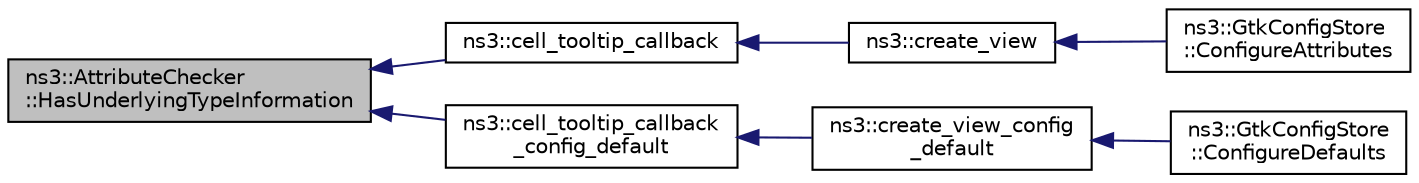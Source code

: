 digraph "ns3::AttributeChecker::HasUnderlyingTypeInformation"
{
  edge [fontname="Helvetica",fontsize="10",labelfontname="Helvetica",labelfontsize="10"];
  node [fontname="Helvetica",fontsize="10",shape=record];
  rankdir="LR";
  Node1 [label="ns3::AttributeChecker\l::HasUnderlyingTypeInformation",height=0.2,width=0.4,color="black", fillcolor="grey75", style="filled", fontcolor="black"];
  Node1 -> Node2 [dir="back",color="midnightblue",fontsize="10",style="solid"];
  Node2 [label="ns3::cell_tooltip_callback",height=0.2,width=0.4,color="black", fillcolor="white", style="filled",URL="$d7/d2e/namespacens3.html#a0b4dc016823f5ae857205ca40e91cc56"];
  Node2 -> Node3 [dir="back",color="midnightblue",fontsize="10",style="solid"];
  Node3 [label="ns3::create_view",height=0.2,width=0.4,color="black", fillcolor="white", style="filled",URL="$d7/d2e/namespacens3.html#ab9bcfcefc473e60e32d1fe4d08431dab"];
  Node3 -> Node4 [dir="back",color="midnightblue",fontsize="10",style="solid"];
  Node4 [label="ns3::GtkConfigStore\l::ConfigureAttributes",height=0.2,width=0.4,color="black", fillcolor="white", style="filled",URL="$db/dd5/classns3_1_1GtkConfigStore.html#a95d2d8169cd6a9770af48f7cf62d24fb"];
  Node1 -> Node5 [dir="back",color="midnightblue",fontsize="10",style="solid"];
  Node5 [label="ns3::cell_tooltip_callback\l_config_default",height=0.2,width=0.4,color="black", fillcolor="white", style="filled",URL="$d7/d2e/namespacens3.html#a614e487215e562d0b6ac0b3b3f443f20"];
  Node5 -> Node6 [dir="back",color="midnightblue",fontsize="10",style="solid"];
  Node6 [label="ns3::create_view_config\l_default",height=0.2,width=0.4,color="black", fillcolor="white", style="filled",URL="$d7/d2e/namespacens3.html#a9b0de38431169a0ec08415d6f1a2fa67"];
  Node6 -> Node7 [dir="back",color="midnightblue",fontsize="10",style="solid"];
  Node7 [label="ns3::GtkConfigStore\l::ConfigureDefaults",height=0.2,width=0.4,color="black", fillcolor="white", style="filled",URL="$db/dd5/classns3_1_1GtkConfigStore.html#aa6bc1c922ac60a9cef7134875f98bd24"];
}
